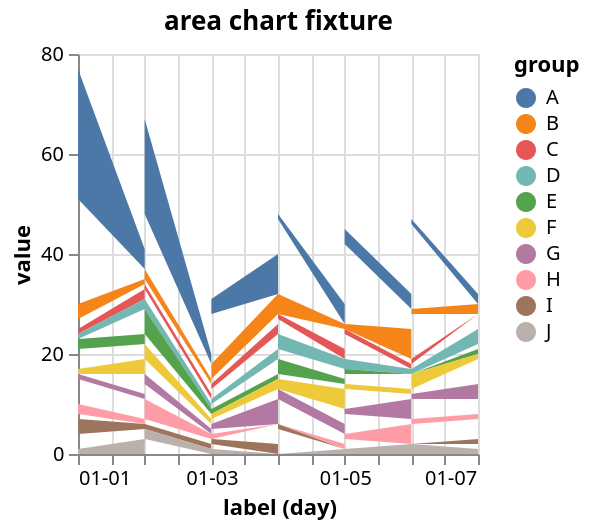 {
  "$schema": "https://vega.github.io/schema/vega-lite/v5.json",
  "title": {
    "text": "area chart fixture"
  },
  "data": {
    "values": [
      {
        "label": "2020-05-20",
        "group": "A",
        "value": 8
      },
      {
        "label": "2020-05-20",
        "group": "B",
        "value": 4
      },
      {
        "label": "2020-05-20",
        "group": "I",
        "value": 2
      },
      {
        "label": "2020-05-20",
        "group": "C",
        "value": 2
      },
      {
        "label": "2020-05-20",
        "group": "D",
        "value": 2
      },
      {
        "label": "2020-05-20",
        "group": "E",
        "value": 1
      },
      {
        "label": "2020-05-21",
        "group": "A",
        "value": 4
      },
      {
        "label": "2020-05-21",
        "group": "F",
        "value": 4
      },
      {
        "label": "2020-05-21",
        "group": "G",
        "value": 2
      },
      {
        "label": "2020-05-21",
        "group": "C",
        "value": 2
      },
      {
        "label": "2020-05-21",
        "group": "H",
        "value": 1
      },
      {
        "label": "2020-05-21",
        "group": "E",
        "value": 1
      },
      {
        "label": "2020-05-22",
        "group": "B",
        "value": 6
      },
      {
        "label": "2020-05-23",
        "group": "G",
        "value": 3
      },
      {
        "label": "2020-05-23",
        "group": "A",
        "value": 2
      },
      {
        "label": "2020-05-23",
        "group": "H",
        "value": 1
      },
      {
        "label": "2020-05-23",
        "group": "I",
        "value": 1
      },
      {
        "label": "2020-05-23",
        "group": "E",
        "value": 1
      },
      {
        "label": "2020-05-23",
        "group": "J",
        "value": 1
      },
      {
        "label": "2020-05-24",
        "group": "A",
        "value": 8
      },
      {
        "label": "2020-05-24",
        "group": "G",
        "value": 3
      },
      {
        "label": "2020-05-24",
        "group": "H",
        "value": 1
      },
      {
        "label": "2020-05-24",
        "group": "I",
        "value": 1
      },
      {
        "label": "2020-05-25",
        "group": "A",
        "value": 4
      },
      {
        "label": "2020-05-25",
        "group": "J",
        "value": 3
      },
      {
        "label": "2020-05-25",
        "group": "B",
        "value": 1
      },
      {
        "label": "2020-05-25",
        "group": "G",
        "value": 1
      },
      {
        "label": "2020-05-26",
        "group": "A",
        "value": 2
      },
      {
        "label": "2020-05-26",
        "group": "C",
        "value": 1
      },
      {
        "label": "2020-05-28",
        "group": "A",
        "value": 5
      },
      {
        "label": "2020-05-28",
        "group": "G",
        "value": 2
      },
      {
        "label": "2020-05-28",
        "group": "C",
        "value": 1
      },
      {
        "label": "2020-05-28",
        "group": "E",
        "value": 1
      },
      {
        "label": "2020-05-28",
        "group": "H",
        "value": 1
      },
      {
        "label": "2020-05-28",
        "group": "F",
        "value": 1
      },
      {
        "label": "2020-05-29",
        "group": "A",
        "value": 3
      },
      {
        "label": "2020-05-29",
        "group": "B",
        "value": 1
      },
      {
        "label": "2020-05-29",
        "group": "F",
        "value": 1
      },
      {
        "label": "2020-05-31",
        "group": "A",
        "value": 9
      },
      {
        "label": "2020-05-31",
        "group": "B",
        "value": 2
      },
      {
        "label": "2020-05-31",
        "group": "I",
        "value": 2
      },
      {
        "label": "2020-05-31",
        "group": "G",
        "value": 2
      },
      {
        "label": "2020-05-31",
        "group": "E",
        "value": 2
      },
      {
        "label": "2020-05-31",
        "group": "C",
        "value": 1
      },
      {
        "label": "2020-06-02",
        "group": "A",
        "value": 1
      },
      {
        "label": "2020-06-02",
        "group": "F",
        "value": 1
      },
      {
        "label": "2020-06-02",
        "group": "G",
        "value": 1
      },
      {
        "label": "2020-06-03",
        "group": "A",
        "value": 7
      },
      {
        "label": "2020-06-03",
        "group": "G",
        "value": 5
      },
      {
        "label": "2020-06-03",
        "group": "D",
        "value": 3
      },
      {
        "label": "2020-06-03",
        "group": "E",
        "value": 3
      },
      {
        "label": "2020-06-03",
        "group": "I",
        "value": 3
      },
      {
        "label": "2020-06-03",
        "group": "F",
        "value": 2
      },
      {
        "label": "2020-06-03",
        "group": "C",
        "value": 1
      },
      {
        "label": "2020-06-04",
        "group": "A",
        "value": 7
      },
      {
        "label": "2020-06-04",
        "group": "C",
        "value": 2
      },
      {
        "label": "2020-06-04",
        "group": "D",
        "value": 2
      },
      {
        "label": "2020-06-04",
        "group": "H",
        "value": 1
      },
      {
        "label": "2020-06-04",
        "group": "E",
        "value": 1
      },
      {
        "label": "2020-06-04",
        "group": "J",
        "value": 1
      },
      {
        "label": "2020-06-05",
        "group": "A",
        "value": 14
      },
      {
        "label": "2020-06-05",
        "group": "G",
        "value": 4
      },
      {
        "label": "2020-06-05",
        "group": "H",
        "value": 4
      },
      {
        "label": "2020-06-05",
        "group": "F",
        "value": 3
      },
      {
        "label": "2020-06-05",
        "group": "B",
        "value": 2
      },
      {
        "label": "2020-06-05",
        "group": "J",
        "value": 2
      },
      {
        "label": "2020-06-05",
        "group": "D",
        "value": 1
      },
      {
        "label": "2020-06-05",
        "group": "C",
        "value": 1
      },
      {
        "label": "2020-06-06",
        "group": "A",
        "value": 5
      },
      {
        "label": "2020-06-06",
        "group": "D",
        "value": 3
      },
      {
        "label": "2020-06-06",
        "group": "I",
        "value": 2
      },
      {
        "label": "2020-06-06",
        "group": "H",
        "value": 2
      },
      {
        "label": "2020-06-06",
        "group": "G",
        "value": 2
      },
      {
        "label": "2020-06-06",
        "group": "F",
        "value": 1
      },
      {
        "label": "2020-06-06",
        "group": "J",
        "value": 1
      },
      {
        "label": "2020-06-07",
        "group": "A",
        "value": 4
      },
      {
        "label": "2020-06-07",
        "group": "E",
        "value": 2
      },
      {
        "label": "2020-06-08",
        "group": "A",
        "value": 7
      },
      {
        "label": "2020-06-08",
        "group": "F",
        "value": 3
      },
      {
        "label": "2020-06-08",
        "group": "D",
        "value": 2
      },
      {
        "label": "2020-06-08",
        "group": "G",
        "value": 2
      },
      {
        "label": "2020-06-08",
        "group": "C",
        "value": 2
      },
      {
        "label": "2020-06-08",
        "group": "E",
        "value": 2
      },
      {
        "label": "2020-06-08",
        "group": "H",
        "value": 1
      },
      {
        "label": "2020-06-08",
        "group": "I",
        "value": 1
      },
      {
        "label": "2020-06-09",
        "group": "A",
        "value": 7
      },
      {
        "label": "2020-06-09",
        "group": "I",
        "value": 1
      },
      {
        "label": "2020-06-09",
        "group": "C",
        "value": 1
      },
      {
        "label": "2020-06-09",
        "group": "F",
        "value": 1
      },
      {
        "label": "2020-06-09",
        "group": "D",
        "value": 1
      },
      {
        "label": "2020-06-09",
        "group": "B",
        "value": 1
      },
      {
        "label": "2020-06-09",
        "group": "J",
        "value": 1
      },
      {
        "label": "2020-06-09",
        "group": "G",
        "value": 1
      },
      {
        "label": "2020-06-10",
        "group": "G",
        "value": 2
      },
      {
        "label": "2020-06-10",
        "group": "A",
        "value": 1
      },
      {
        "label": "2020-06-10",
        "group": "I",
        "value": 1
      },
      {
        "label": "2020-06-10",
        "group": "C",
        "value": 1
      },
      {
        "label": "2020-06-11",
        "group": "A",
        "value": 3
      },
      {
        "label": "2020-06-11",
        "group": "B",
        "value": 1
      },
      {
        "label": "2020-06-11",
        "group": "G",
        "value": 1
      },
      {
        "label": "2020-06-11",
        "group": "C",
        "value": 1
      },
      {
        "label": "2020-06-12",
        "group": "A",
        "value": 1
      },
      {
        "label": "2020-06-12",
        "group": "B",
        "value": 1
      },
      {
        "label": "2020-06-12",
        "group": "G",
        "value": 1
      },
      {
        "label": "2020-06-12",
        "group": "H",
        "value": 1
      },
      {
        "label": "2020-06-12",
        "group": "C",
        "value": 1
      },
      {
        "label": "2020-06-13",
        "group": "A",
        "value": 17
      },
      {
        "label": "2020-06-13",
        "group": "G",
        "value": 3
      },
      {
        "label": "2020-06-13",
        "group": "D",
        "value": 3
      },
      {
        "label": "2020-06-13",
        "group": "B",
        "value": 2
      },
      {
        "label": "2020-06-13",
        "group": "I",
        "value": 2
      },
      {
        "label": "2020-06-13",
        "group": "E",
        "value": 1
      },
      {
        "label": "2020-06-13",
        "group": "H",
        "value": 1
      },
      {
        "label": "2020-06-14",
        "group": "A",
        "value": 26
      },
      {
        "label": "2020-06-14",
        "group": "B",
        "value": 3
      },
      {
        "label": "2020-06-14",
        "group": "I",
        "value": 3
      },
      {
        "label": "2020-06-14",
        "group": "E",
        "value": 2
      },
      {
        "label": "2020-06-14",
        "group": "H",
        "value": 2
      },
      {
        "label": "2020-06-14",
        "group": "F",
        "value": 1
      },
      {
        "label": "2020-06-14",
        "group": "G",
        "value": 1
      },
      {
        "label": "2020-06-14",
        "group": "D",
        "value": 1
      },
      {
        "label": "2020-06-14",
        "group": "J",
        "value": 1
      },
      {
        "label": "2020-06-15",
        "group": "A",
        "value": 19
      },
      {
        "label": "2020-06-15",
        "group": "E",
        "value": 5
      },
      {
        "label": "2020-06-15",
        "group": "H",
        "value": 4
      },
      {
        "label": "2020-06-15",
        "group": "F",
        "value": 3
      },
      {
        "label": "2020-06-15",
        "group": "J",
        "value": 2
      },
      {
        "label": "2020-06-15",
        "group": "B",
        "value": 2
      },
      {
        "label": "2020-06-15",
        "group": "G",
        "value": 2
      },
      {
        "label": "2020-06-15",
        "group": "C",
        "value": 1
      },
      {
        "label": "2020-06-16",
        "group": "A",
        "value": 3
      },
      {
        "label": "2020-06-16",
        "group": "B",
        "value": 3
      },
      {
        "label": "2020-06-16",
        "group": "I",
        "value": 1
      },
      {
        "label": "2020-06-16",
        "group": "C",
        "value": 1
      },
      {
        "label": "2020-06-16",
        "group": "E",
        "value": 1
      },
      {
        "label": "2020-06-16",
        "group": "H",
        "value": 1
      },
      {
        "label": "2020-06-16",
        "group": "D",
        "value": 1
      }
    ]
  },
  "mark": "area",
  "encoding": {
    "x": {
      "timeUnit": "utcday",
      "field": "label",
      "axis": {
        "format": "%m-%d"
      },
      "type": "temporal"
    },
    "y": {
      "field": "value",
      "type": "quantitative"
    },
    "color": {
      "field": "group",
      "type": "nominal"
    }
  }
}